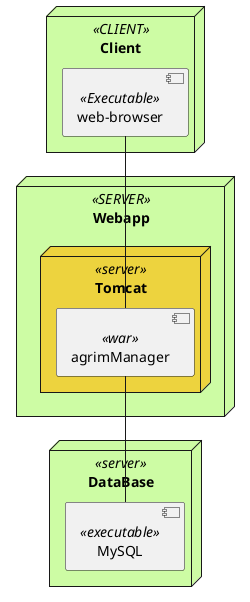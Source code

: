 @startuml



node Client <<CLIENT>> #cdfca4{
    [webBrowser] as "web-browser" <<Executable>>
}

node Webapp <<SERVER>> #cdfca4 {

    node Tomcat <<server>> #edd33e {
     [webApp] as "agrimManager" <<war>>

    }



}

node DataBase <<server>> #cdfca4 {

    [MySQL] <<executable>>

}

[webBrowser] -- [webApp]
[webApp] -- [MySQL]

@enduml
